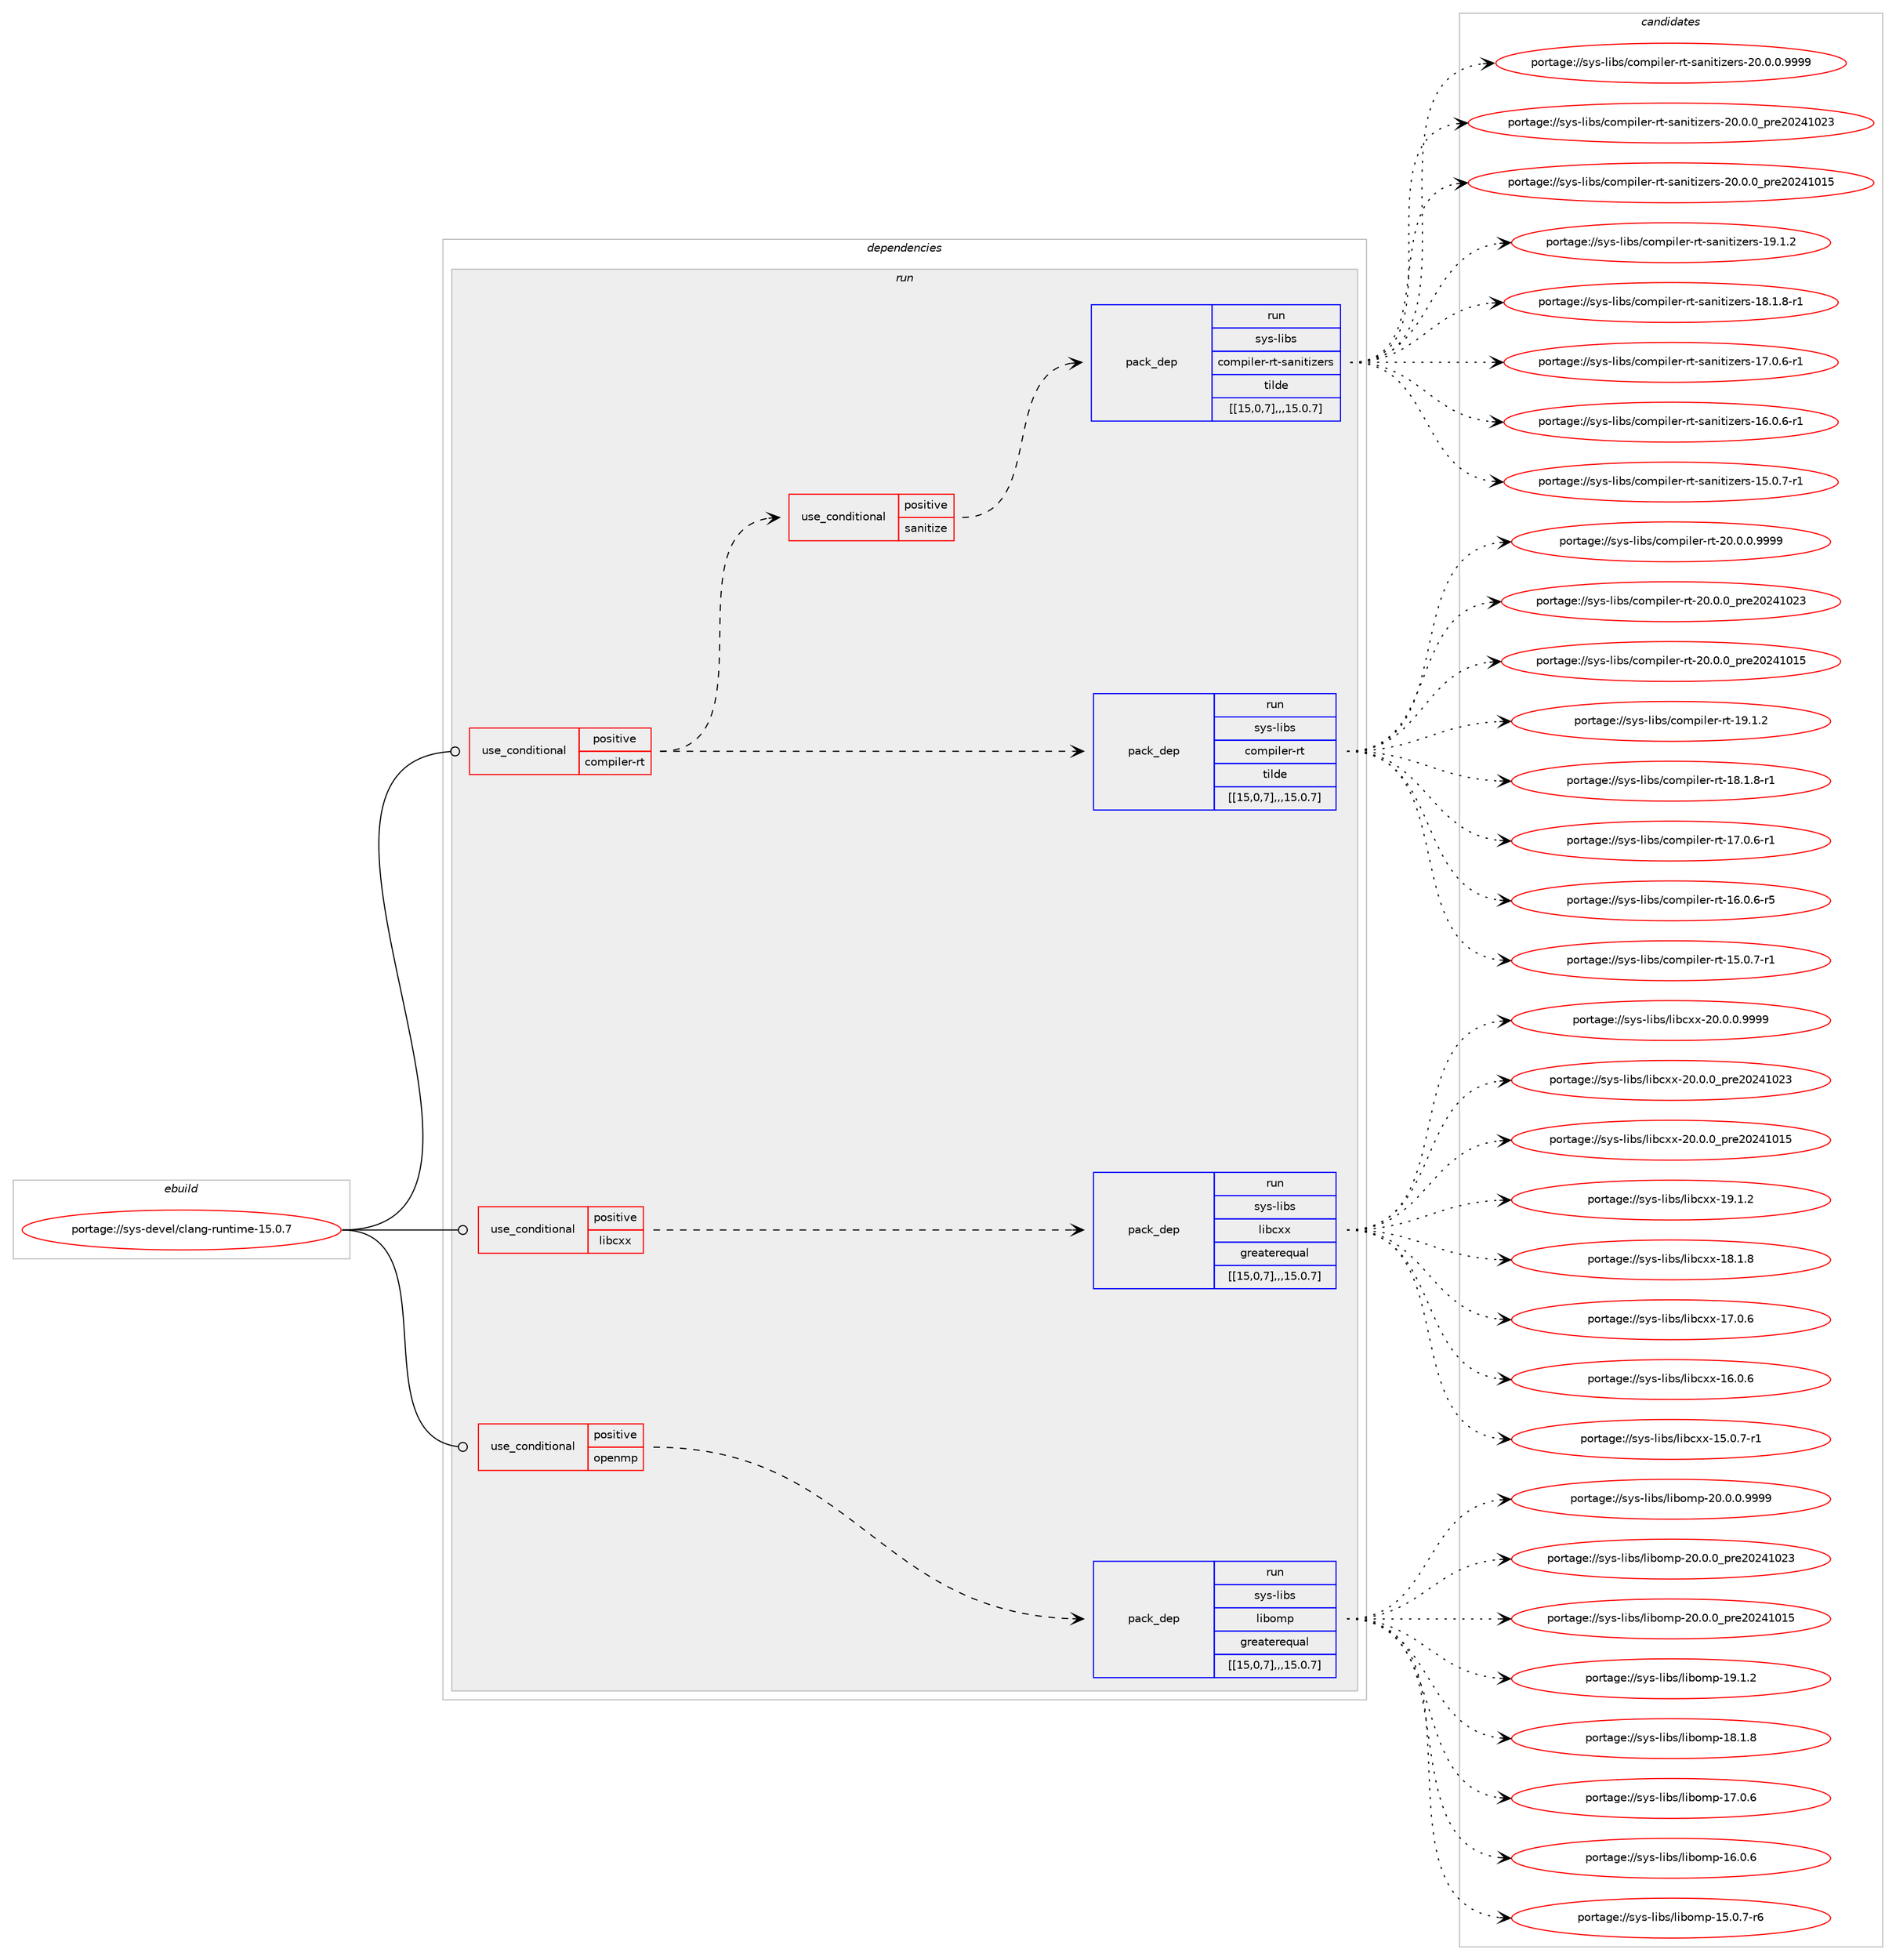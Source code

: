 digraph prolog {

# *************
# Graph options
# *************

newrank=true;
concentrate=true;
compound=true;
graph [rankdir=LR,fontname=Helvetica,fontsize=10,ranksep=1.5];#, ranksep=2.5, nodesep=0.2];
edge  [arrowhead=vee];
node  [fontname=Helvetica,fontsize=10];

# **********
# The ebuild
# **********

subgraph cluster_leftcol {
color=gray;
label=<<i>ebuild</i>>;
id [label="portage://sys-devel/clang-runtime-15.0.7", color=red, width=4, href="../sys-devel/clang-runtime-15.0.7.svg"];
}

# ****************
# The dependencies
# ****************

subgraph cluster_midcol {
color=gray;
label=<<i>dependencies</i>>;
subgraph cluster_compile {
fillcolor="#eeeeee";
style=filled;
label=<<i>compile</i>>;
}
subgraph cluster_compileandrun {
fillcolor="#eeeeee";
style=filled;
label=<<i>compile and run</i>>;
}
subgraph cluster_run {
fillcolor="#eeeeee";
style=filled;
label=<<i>run</i>>;
subgraph cond121581 {
dependency455714 [label=<<TABLE BORDER="0" CELLBORDER="1" CELLSPACING="0" CELLPADDING="4"><TR><TD ROWSPAN="3" CELLPADDING="10">use_conditional</TD></TR><TR><TD>positive</TD></TR><TR><TD>compiler-rt</TD></TR></TABLE>>, shape=none, color=red];
subgraph pack330939 {
dependency455749 [label=<<TABLE BORDER="0" CELLBORDER="1" CELLSPACING="0" CELLPADDING="4" WIDTH="220"><TR><TD ROWSPAN="6" CELLPADDING="30">pack_dep</TD></TR><TR><TD WIDTH="110">run</TD></TR><TR><TD>sys-libs</TD></TR><TR><TD>compiler-rt</TD></TR><TR><TD>tilde</TD></TR><TR><TD>[[15,0,7],,,15.0.7]</TD></TR></TABLE>>, shape=none, color=blue];
}
dependency455714:e -> dependency455749:w [weight=20,style="dashed",arrowhead="vee"];
subgraph cond121599 {
dependency455774 [label=<<TABLE BORDER="0" CELLBORDER="1" CELLSPACING="0" CELLPADDING="4"><TR><TD ROWSPAN="3" CELLPADDING="10">use_conditional</TD></TR><TR><TD>positive</TD></TR><TR><TD>sanitize</TD></TR></TABLE>>, shape=none, color=red];
subgraph pack330960 {
dependency455793 [label=<<TABLE BORDER="0" CELLBORDER="1" CELLSPACING="0" CELLPADDING="4" WIDTH="220"><TR><TD ROWSPAN="6" CELLPADDING="30">pack_dep</TD></TR><TR><TD WIDTH="110">run</TD></TR><TR><TD>sys-libs</TD></TR><TR><TD>compiler-rt-sanitizers</TD></TR><TR><TD>tilde</TD></TR><TR><TD>[[15,0,7],,,15.0.7]</TD></TR></TABLE>>, shape=none, color=blue];
}
dependency455774:e -> dependency455793:w [weight=20,style="dashed",arrowhead="vee"];
}
dependency455714:e -> dependency455774:w [weight=20,style="dashed",arrowhead="vee"];
}
id:e -> dependency455714:w [weight=20,style="solid",arrowhead="odot"];
subgraph cond121615 {
dependency455800 [label=<<TABLE BORDER="0" CELLBORDER="1" CELLSPACING="0" CELLPADDING="4"><TR><TD ROWSPAN="3" CELLPADDING="10">use_conditional</TD></TR><TR><TD>positive</TD></TR><TR><TD>libcxx</TD></TR></TABLE>>, shape=none, color=red];
subgraph pack330974 {
dependency455802 [label=<<TABLE BORDER="0" CELLBORDER="1" CELLSPACING="0" CELLPADDING="4" WIDTH="220"><TR><TD ROWSPAN="6" CELLPADDING="30">pack_dep</TD></TR><TR><TD WIDTH="110">run</TD></TR><TR><TD>sys-libs</TD></TR><TR><TD>libcxx</TD></TR><TR><TD>greaterequal</TD></TR><TR><TD>[[15,0,7],,,15.0.7]</TD></TR></TABLE>>, shape=none, color=blue];
}
dependency455800:e -> dependency455802:w [weight=20,style="dashed",arrowhead="vee"];
}
id:e -> dependency455800:w [weight=20,style="solid",arrowhead="odot"];
subgraph cond121637 {
dependency455880 [label=<<TABLE BORDER="0" CELLBORDER="1" CELLSPACING="0" CELLPADDING="4"><TR><TD ROWSPAN="3" CELLPADDING="10">use_conditional</TD></TR><TR><TD>positive</TD></TR><TR><TD>openmp</TD></TR></TABLE>>, shape=none, color=red];
subgraph pack331067 {
dependency455939 [label=<<TABLE BORDER="0" CELLBORDER="1" CELLSPACING="0" CELLPADDING="4" WIDTH="220"><TR><TD ROWSPAN="6" CELLPADDING="30">pack_dep</TD></TR><TR><TD WIDTH="110">run</TD></TR><TR><TD>sys-libs</TD></TR><TR><TD>libomp</TD></TR><TR><TD>greaterequal</TD></TR><TR><TD>[[15,0,7],,,15.0.7]</TD></TR></TABLE>>, shape=none, color=blue];
}
dependency455880:e -> dependency455939:w [weight=20,style="dashed",arrowhead="vee"];
}
id:e -> dependency455880:w [weight=20,style="solid",arrowhead="odot"];
}
}

# **************
# The candidates
# **************

subgraph cluster_choices {
rank=same;
color=gray;
label=<<i>candidates</i>>;

subgraph choice330299 {
color=black;
nodesep=1;
choice1151211154510810598115479911110911210510810111445114116455048464846484657575757 [label="portage://sys-libs/compiler-rt-20.0.0.9999", color=red, width=4,href="../sys-libs/compiler-rt-20.0.0.9999.svg"];
choice115121115451081059811547991111091121051081011144511411645504846484648951121141015048505249485051 [label="portage://sys-libs/compiler-rt-20.0.0_pre20241023", color=red, width=4,href="../sys-libs/compiler-rt-20.0.0_pre20241023.svg"];
choice115121115451081059811547991111091121051081011144511411645504846484648951121141015048505249484953 [label="portage://sys-libs/compiler-rt-20.0.0_pre20241015", color=red, width=4,href="../sys-libs/compiler-rt-20.0.0_pre20241015.svg"];
choice115121115451081059811547991111091121051081011144511411645495746494650 [label="portage://sys-libs/compiler-rt-19.1.2", color=red, width=4,href="../sys-libs/compiler-rt-19.1.2.svg"];
choice1151211154510810598115479911110911210510810111445114116454956464946564511449 [label="portage://sys-libs/compiler-rt-18.1.8-r1", color=red, width=4,href="../sys-libs/compiler-rt-18.1.8-r1.svg"];
choice1151211154510810598115479911110911210510810111445114116454955464846544511449 [label="portage://sys-libs/compiler-rt-17.0.6-r1", color=red, width=4,href="../sys-libs/compiler-rt-17.0.6-r1.svg"];
choice1151211154510810598115479911110911210510810111445114116454954464846544511453 [label="portage://sys-libs/compiler-rt-16.0.6-r5", color=red, width=4,href="../sys-libs/compiler-rt-16.0.6-r5.svg"];
choice1151211154510810598115479911110911210510810111445114116454953464846554511449 [label="portage://sys-libs/compiler-rt-15.0.7-r1", color=red, width=4,href="../sys-libs/compiler-rt-15.0.7-r1.svg"];
dependency455749:e -> choice1151211154510810598115479911110911210510810111445114116455048464846484657575757:w [style=dotted,weight="100"];
dependency455749:e -> choice115121115451081059811547991111091121051081011144511411645504846484648951121141015048505249485051:w [style=dotted,weight="100"];
dependency455749:e -> choice115121115451081059811547991111091121051081011144511411645504846484648951121141015048505249484953:w [style=dotted,weight="100"];
dependency455749:e -> choice115121115451081059811547991111091121051081011144511411645495746494650:w [style=dotted,weight="100"];
dependency455749:e -> choice1151211154510810598115479911110911210510810111445114116454956464946564511449:w [style=dotted,weight="100"];
dependency455749:e -> choice1151211154510810598115479911110911210510810111445114116454955464846544511449:w [style=dotted,weight="100"];
dependency455749:e -> choice1151211154510810598115479911110911210510810111445114116454954464846544511453:w [style=dotted,weight="100"];
dependency455749:e -> choice1151211154510810598115479911110911210510810111445114116454953464846554511449:w [style=dotted,weight="100"];
}
subgraph choice330305 {
color=black;
nodesep=1;
choice11512111545108105981154799111109112105108101114451141164511597110105116105122101114115455048464846484657575757 [label="portage://sys-libs/compiler-rt-sanitizers-20.0.0.9999", color=red, width=4,href="../sys-libs/compiler-rt-sanitizers-20.0.0.9999.svg"];
choice1151211154510810598115479911110911210510810111445114116451159711010511610512210111411545504846484648951121141015048505249485051 [label="portage://sys-libs/compiler-rt-sanitizers-20.0.0_pre20241023", color=red, width=4,href="../sys-libs/compiler-rt-sanitizers-20.0.0_pre20241023.svg"];
choice1151211154510810598115479911110911210510810111445114116451159711010511610512210111411545504846484648951121141015048505249484953 [label="portage://sys-libs/compiler-rt-sanitizers-20.0.0_pre20241015", color=red, width=4,href="../sys-libs/compiler-rt-sanitizers-20.0.0_pre20241015.svg"];
choice1151211154510810598115479911110911210510810111445114116451159711010511610512210111411545495746494650 [label="portage://sys-libs/compiler-rt-sanitizers-19.1.2", color=red, width=4,href="../sys-libs/compiler-rt-sanitizers-19.1.2.svg"];
choice11512111545108105981154799111109112105108101114451141164511597110105116105122101114115454956464946564511449 [label="portage://sys-libs/compiler-rt-sanitizers-18.1.8-r1", color=red, width=4,href="../sys-libs/compiler-rt-sanitizers-18.1.8-r1.svg"];
choice11512111545108105981154799111109112105108101114451141164511597110105116105122101114115454955464846544511449 [label="portage://sys-libs/compiler-rt-sanitizers-17.0.6-r1", color=red, width=4,href="../sys-libs/compiler-rt-sanitizers-17.0.6-r1.svg"];
choice11512111545108105981154799111109112105108101114451141164511597110105116105122101114115454954464846544511449 [label="portage://sys-libs/compiler-rt-sanitizers-16.0.6-r1", color=red, width=4,href="../sys-libs/compiler-rt-sanitizers-16.0.6-r1.svg"];
choice11512111545108105981154799111109112105108101114451141164511597110105116105122101114115454953464846554511449 [label="portage://sys-libs/compiler-rt-sanitizers-15.0.7-r1", color=red, width=4,href="../sys-libs/compiler-rt-sanitizers-15.0.7-r1.svg"];
dependency455793:e -> choice11512111545108105981154799111109112105108101114451141164511597110105116105122101114115455048464846484657575757:w [style=dotted,weight="100"];
dependency455793:e -> choice1151211154510810598115479911110911210510810111445114116451159711010511610512210111411545504846484648951121141015048505249485051:w [style=dotted,weight="100"];
dependency455793:e -> choice1151211154510810598115479911110911210510810111445114116451159711010511610512210111411545504846484648951121141015048505249484953:w [style=dotted,weight="100"];
dependency455793:e -> choice1151211154510810598115479911110911210510810111445114116451159711010511610512210111411545495746494650:w [style=dotted,weight="100"];
dependency455793:e -> choice11512111545108105981154799111109112105108101114451141164511597110105116105122101114115454956464946564511449:w [style=dotted,weight="100"];
dependency455793:e -> choice11512111545108105981154799111109112105108101114451141164511597110105116105122101114115454955464846544511449:w [style=dotted,weight="100"];
dependency455793:e -> choice11512111545108105981154799111109112105108101114451141164511597110105116105122101114115454954464846544511449:w [style=dotted,weight="100"];
dependency455793:e -> choice11512111545108105981154799111109112105108101114451141164511597110105116105122101114115454953464846554511449:w [style=dotted,weight="100"];
}
subgraph choice330344 {
color=black;
nodesep=1;
choice1151211154510810598115471081059899120120455048464846484657575757 [label="portage://sys-libs/libcxx-20.0.0.9999", color=red, width=4,href="../sys-libs/libcxx-20.0.0.9999.svg"];
choice115121115451081059811547108105989912012045504846484648951121141015048505249485051 [label="portage://sys-libs/libcxx-20.0.0_pre20241023", color=red, width=4,href="../sys-libs/libcxx-20.0.0_pre20241023.svg"];
choice115121115451081059811547108105989912012045504846484648951121141015048505249484953 [label="portage://sys-libs/libcxx-20.0.0_pre20241015", color=red, width=4,href="../sys-libs/libcxx-20.0.0_pre20241015.svg"];
choice115121115451081059811547108105989912012045495746494650 [label="portage://sys-libs/libcxx-19.1.2", color=red, width=4,href="../sys-libs/libcxx-19.1.2.svg"];
choice115121115451081059811547108105989912012045495646494656 [label="portage://sys-libs/libcxx-18.1.8", color=red, width=4,href="../sys-libs/libcxx-18.1.8.svg"];
choice115121115451081059811547108105989912012045495546484654 [label="portage://sys-libs/libcxx-17.0.6", color=red, width=4,href="../sys-libs/libcxx-17.0.6.svg"];
choice115121115451081059811547108105989912012045495446484654 [label="portage://sys-libs/libcxx-16.0.6", color=red, width=4,href="../sys-libs/libcxx-16.0.6.svg"];
choice1151211154510810598115471081059899120120454953464846554511449 [label="portage://sys-libs/libcxx-15.0.7-r1", color=red, width=4,href="../sys-libs/libcxx-15.0.7-r1.svg"];
dependency455802:e -> choice1151211154510810598115471081059899120120455048464846484657575757:w [style=dotted,weight="100"];
dependency455802:e -> choice115121115451081059811547108105989912012045504846484648951121141015048505249485051:w [style=dotted,weight="100"];
dependency455802:e -> choice115121115451081059811547108105989912012045504846484648951121141015048505249484953:w [style=dotted,weight="100"];
dependency455802:e -> choice115121115451081059811547108105989912012045495746494650:w [style=dotted,weight="100"];
dependency455802:e -> choice115121115451081059811547108105989912012045495646494656:w [style=dotted,weight="100"];
dependency455802:e -> choice115121115451081059811547108105989912012045495546484654:w [style=dotted,weight="100"];
dependency455802:e -> choice115121115451081059811547108105989912012045495446484654:w [style=dotted,weight="100"];
dependency455802:e -> choice1151211154510810598115471081059899120120454953464846554511449:w [style=dotted,weight="100"];
}
subgraph choice330352 {
color=black;
nodesep=1;
choice11512111545108105981154710810598111109112455048464846484657575757 [label="portage://sys-libs/libomp-20.0.0.9999", color=red, width=4,href="../sys-libs/libomp-20.0.0.9999.svg"];
choice1151211154510810598115471081059811110911245504846484648951121141015048505249485051 [label="portage://sys-libs/libomp-20.0.0_pre20241023", color=red, width=4,href="../sys-libs/libomp-20.0.0_pre20241023.svg"];
choice1151211154510810598115471081059811110911245504846484648951121141015048505249484953 [label="portage://sys-libs/libomp-20.0.0_pre20241015", color=red, width=4,href="../sys-libs/libomp-20.0.0_pre20241015.svg"];
choice1151211154510810598115471081059811110911245495746494650 [label="portage://sys-libs/libomp-19.1.2", color=red, width=4,href="../sys-libs/libomp-19.1.2.svg"];
choice1151211154510810598115471081059811110911245495646494656 [label="portage://sys-libs/libomp-18.1.8", color=red, width=4,href="../sys-libs/libomp-18.1.8.svg"];
choice1151211154510810598115471081059811110911245495546484654 [label="portage://sys-libs/libomp-17.0.6", color=red, width=4,href="../sys-libs/libomp-17.0.6.svg"];
choice1151211154510810598115471081059811110911245495446484654 [label="portage://sys-libs/libomp-16.0.6", color=red, width=4,href="../sys-libs/libomp-16.0.6.svg"];
choice11512111545108105981154710810598111109112454953464846554511454 [label="portage://sys-libs/libomp-15.0.7-r6", color=red, width=4,href="../sys-libs/libomp-15.0.7-r6.svg"];
dependency455939:e -> choice11512111545108105981154710810598111109112455048464846484657575757:w [style=dotted,weight="100"];
dependency455939:e -> choice1151211154510810598115471081059811110911245504846484648951121141015048505249485051:w [style=dotted,weight="100"];
dependency455939:e -> choice1151211154510810598115471081059811110911245504846484648951121141015048505249484953:w [style=dotted,weight="100"];
dependency455939:e -> choice1151211154510810598115471081059811110911245495746494650:w [style=dotted,weight="100"];
dependency455939:e -> choice1151211154510810598115471081059811110911245495646494656:w [style=dotted,weight="100"];
dependency455939:e -> choice1151211154510810598115471081059811110911245495546484654:w [style=dotted,weight="100"];
dependency455939:e -> choice1151211154510810598115471081059811110911245495446484654:w [style=dotted,weight="100"];
dependency455939:e -> choice11512111545108105981154710810598111109112454953464846554511454:w [style=dotted,weight="100"];
}
}

}
